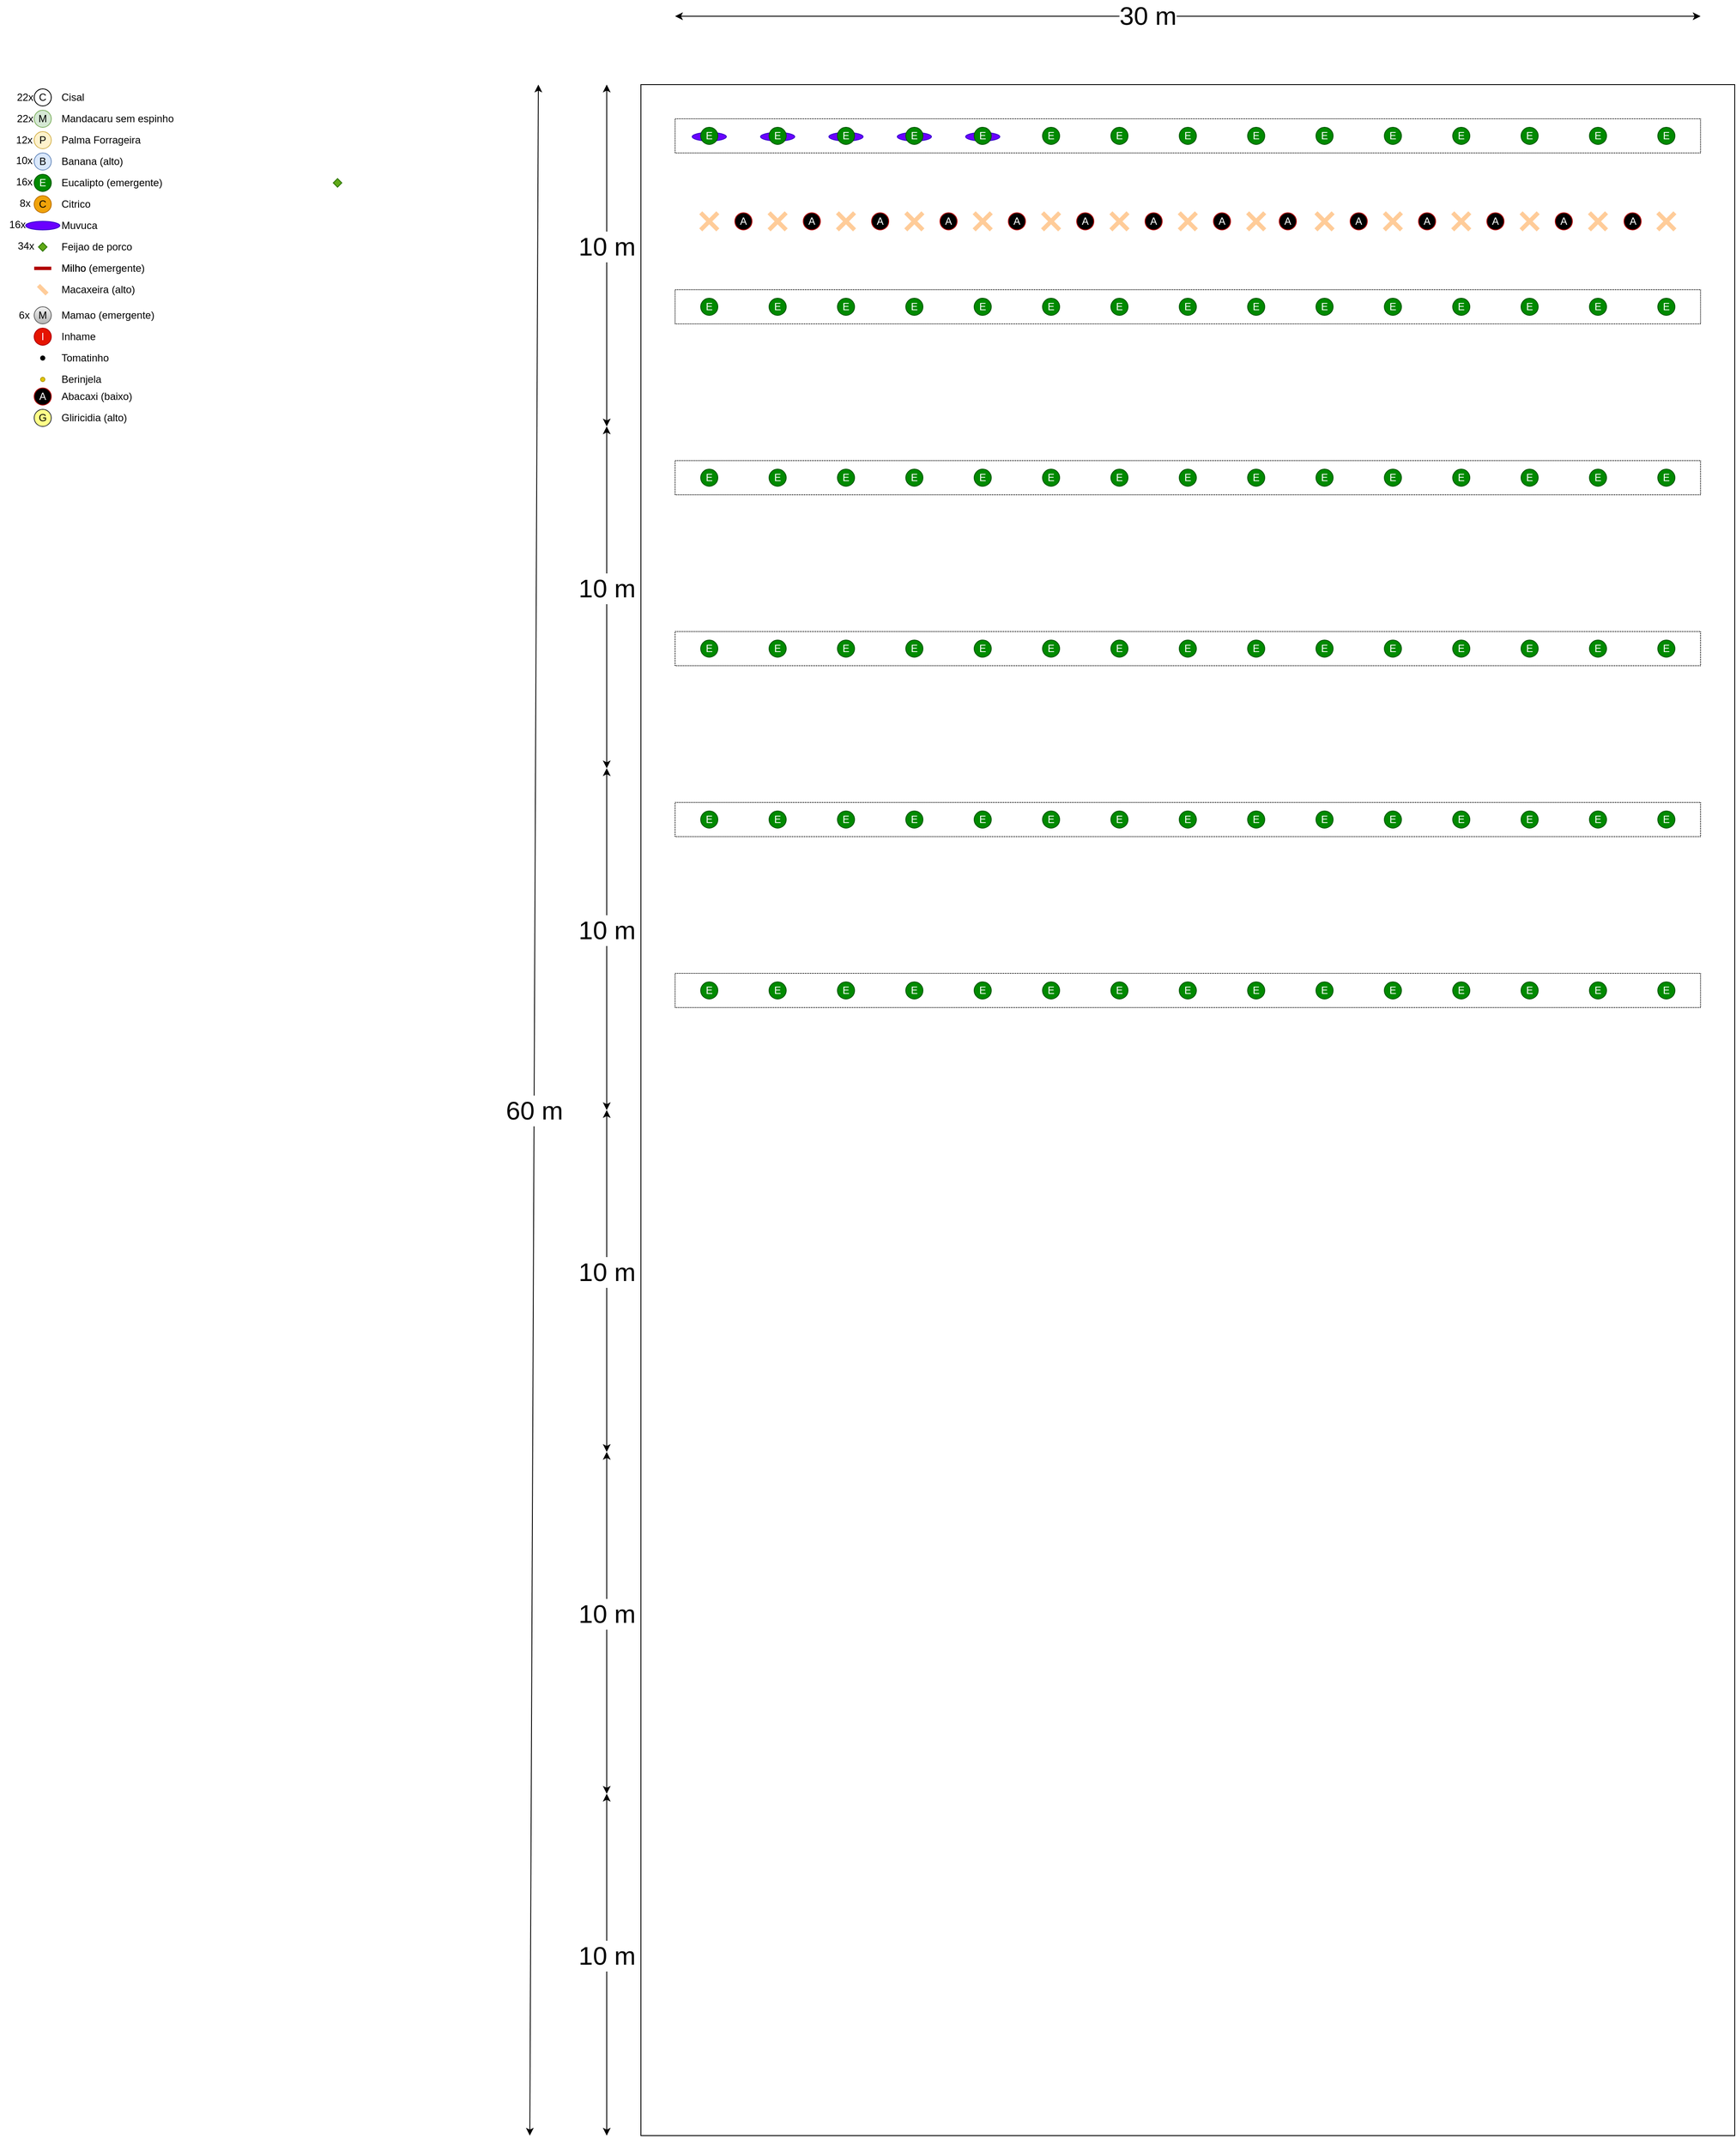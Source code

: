 <mxfile version="22.0.2" type="device" pages="2">
  <diagram name="Page-1" id="8lsqXc_1rktnv3mVv7sb">
    <mxGraphModel dx="3267" dy="1858" grid="1" gridSize="10" guides="1" tooltips="1" connect="1" arrows="1" fold="1" page="1" pageScale="1" pageWidth="827" pageHeight="1169" math="0" shadow="0">
      <root>
        <mxCell id="0" />
        <mxCell id="1" parent="0" />
        <mxCell id="QhFBb8hKMK6KciHC4_12-1" value="" style="rounded=0;whiteSpace=wrap;html=1;" parent="1" vertex="1">
          <mxGeometry x="80" y="160" width="1280" height="2400" as="geometry" />
        </mxCell>
        <mxCell id="QhFBb8hKMK6KciHC4_12-4" value="" style="endArrow=classic;startArrow=classic;html=1;rounded=0;" parent="1" edge="1">
          <mxGeometry width="50" height="50" relative="1" as="geometry">
            <mxPoint x="120" y="80" as="sourcePoint" />
            <mxPoint x="1320" y="80" as="targetPoint" />
          </mxGeometry>
        </mxCell>
        <mxCell id="QhFBb8hKMK6KciHC4_12-5" value="&lt;font style=&quot;font-size: 30px;&quot;&gt;30 m&lt;/font&gt;" style="edgeLabel;html=1;align=center;verticalAlign=middle;resizable=0;points=[];" parent="QhFBb8hKMK6KciHC4_12-4" vertex="1" connectable="0">
          <mxGeometry x="-0.081" y="1" relative="1" as="geometry">
            <mxPoint x="1" as="offset" />
          </mxGeometry>
        </mxCell>
        <mxCell id="QhFBb8hKMK6KciHC4_12-13" value="" style="endArrow=classic;startArrow=classic;html=1;rounded=0;" parent="1" edge="1">
          <mxGeometry width="50" height="50" relative="1" as="geometry">
            <mxPoint x="40" y="560" as="sourcePoint" />
            <mxPoint x="40" y="160" as="targetPoint" />
          </mxGeometry>
        </mxCell>
        <mxCell id="QhFBb8hKMK6KciHC4_12-14" value="&lt;font style=&quot;font-size: 30px;&quot;&gt;10 m&lt;/font&gt;" style="edgeLabel;html=1;align=center;verticalAlign=middle;resizable=0;points=[];" parent="QhFBb8hKMK6KciHC4_12-13" vertex="1" connectable="0">
          <mxGeometry x="0.054" relative="1" as="geometry">
            <mxPoint as="offset" />
          </mxGeometry>
        </mxCell>
        <mxCell id="QhFBb8hKMK6KciHC4_12-15" value="" style="endArrow=classic;startArrow=classic;html=1;rounded=0;" parent="1" edge="1">
          <mxGeometry width="50" height="50" relative="1" as="geometry">
            <mxPoint x="40" y="960" as="sourcePoint" />
            <mxPoint x="40" y="560" as="targetPoint" />
          </mxGeometry>
        </mxCell>
        <mxCell id="QhFBb8hKMK6KciHC4_12-16" value="&lt;font style=&quot;font-size: 30px;&quot;&gt;10 m&lt;/font&gt;" style="edgeLabel;html=1;align=center;verticalAlign=middle;resizable=0;points=[];" parent="QhFBb8hKMK6KciHC4_12-15" vertex="1" connectable="0">
          <mxGeometry x="0.054" relative="1" as="geometry">
            <mxPoint as="offset" />
          </mxGeometry>
        </mxCell>
        <mxCell id="QhFBb8hKMK6KciHC4_12-17" value="" style="endArrow=classic;startArrow=classic;html=1;rounded=0;" parent="1" edge="1">
          <mxGeometry width="50" height="50" relative="1" as="geometry">
            <mxPoint x="40" y="1360" as="sourcePoint" />
            <mxPoint x="40" y="960" as="targetPoint" />
          </mxGeometry>
        </mxCell>
        <mxCell id="QhFBb8hKMK6KciHC4_12-18" value="&lt;font style=&quot;font-size: 30px;&quot;&gt;10 m&lt;/font&gt;" style="edgeLabel;html=1;align=center;verticalAlign=middle;resizable=0;points=[];" parent="QhFBb8hKMK6KciHC4_12-17" vertex="1" connectable="0">
          <mxGeometry x="0.054" relative="1" as="geometry">
            <mxPoint as="offset" />
          </mxGeometry>
        </mxCell>
        <mxCell id="QhFBb8hKMK6KciHC4_12-19" value="" style="endArrow=classic;startArrow=classic;html=1;rounded=0;" parent="1" edge="1">
          <mxGeometry width="50" height="50" relative="1" as="geometry">
            <mxPoint x="40" y="1760" as="sourcePoint" />
            <mxPoint x="40" y="1360" as="targetPoint" />
          </mxGeometry>
        </mxCell>
        <mxCell id="QhFBb8hKMK6KciHC4_12-20" value="&lt;font style=&quot;font-size: 30px;&quot;&gt;10 m&lt;/font&gt;" style="edgeLabel;html=1;align=center;verticalAlign=middle;resizable=0;points=[];" parent="QhFBb8hKMK6KciHC4_12-19" vertex="1" connectable="0">
          <mxGeometry x="0.054" relative="1" as="geometry">
            <mxPoint as="offset" />
          </mxGeometry>
        </mxCell>
        <mxCell id="QhFBb8hKMK6KciHC4_12-21" value="" style="endArrow=classic;startArrow=classic;html=1;rounded=0;" parent="1" edge="1">
          <mxGeometry width="50" height="50" relative="1" as="geometry">
            <mxPoint x="40" y="2160" as="sourcePoint" />
            <mxPoint x="40" y="1760" as="targetPoint" />
          </mxGeometry>
        </mxCell>
        <mxCell id="QhFBb8hKMK6KciHC4_12-22" value="&lt;font style=&quot;font-size: 30px;&quot;&gt;10 m&lt;/font&gt;" style="edgeLabel;html=1;align=center;verticalAlign=middle;resizable=0;points=[];" parent="QhFBb8hKMK6KciHC4_12-21" vertex="1" connectable="0">
          <mxGeometry x="0.054" relative="1" as="geometry">
            <mxPoint as="offset" />
          </mxGeometry>
        </mxCell>
        <mxCell id="QhFBb8hKMK6KciHC4_12-23" value="" style="endArrow=classic;startArrow=classic;html=1;rounded=0;" parent="1" edge="1">
          <mxGeometry width="50" height="50" relative="1" as="geometry">
            <mxPoint x="40" y="2560" as="sourcePoint" />
            <mxPoint x="40" y="2160" as="targetPoint" />
          </mxGeometry>
        </mxCell>
        <mxCell id="QhFBb8hKMK6KciHC4_12-24" value="&lt;font style=&quot;font-size: 30px;&quot;&gt;10 m&lt;/font&gt;" style="edgeLabel;html=1;align=center;verticalAlign=middle;resizable=0;points=[];" parent="QhFBb8hKMK6KciHC4_12-23" vertex="1" connectable="0">
          <mxGeometry x="0.054" relative="1" as="geometry">
            <mxPoint as="offset" />
          </mxGeometry>
        </mxCell>
        <mxCell id="QhFBb8hKMK6KciHC4_12-26" value="" style="endArrow=classic;startArrow=classic;html=1;rounded=0;" parent="1" edge="1">
          <mxGeometry width="50" height="50" relative="1" as="geometry">
            <mxPoint x="-50" y="2560" as="sourcePoint" />
            <mxPoint x="-40" y="160" as="targetPoint" />
          </mxGeometry>
        </mxCell>
        <mxCell id="QhFBb8hKMK6KciHC4_12-27" value="&lt;font style=&quot;font-size: 30px;&quot;&gt;60 m&lt;/font&gt;" style="edgeLabel;html=1;align=center;verticalAlign=middle;resizable=0;points=[];" parent="QhFBb8hKMK6KciHC4_12-26" vertex="1" connectable="0">
          <mxGeometry x="0.0" relative="1" as="geometry">
            <mxPoint as="offset" />
          </mxGeometry>
        </mxCell>
        <mxCell id="QhFBb8hKMK6KciHC4_12-30" value="" style="rounded=0;whiteSpace=wrap;html=1;dashed=1;dashPattern=1 1;" parent="1" vertex="1">
          <mxGeometry x="120" y="200" width="1200" height="40" as="geometry" />
        </mxCell>
        <mxCell id="QhFBb8hKMK6KciHC4_12-31" value="C" style="ellipse;whiteSpace=wrap;html=1;aspect=fixed;strokeColor=#000000;" parent="1" vertex="1">
          <mxGeometry x="-630" y="165" width="20" height="20" as="geometry" />
        </mxCell>
        <mxCell id="QhFBb8hKMK6KciHC4_12-32" value="Cisal" style="text;html=1;align=left;verticalAlign=middle;resizable=0;points=[];autosize=1;strokeColor=none;fillColor=none;" parent="1" vertex="1">
          <mxGeometry x="-600" y="160" width="50" height="30" as="geometry" />
        </mxCell>
        <mxCell id="QhFBb8hKMK6KciHC4_12-33" value="M" style="ellipse;whiteSpace=wrap;html=1;aspect=fixed;strokeColor=#82b366;fillColor=#d5e8d4;" parent="1" vertex="1">
          <mxGeometry x="-630" y="190" width="20" height="20" as="geometry" />
        </mxCell>
        <mxCell id="QhFBb8hKMK6KciHC4_12-34" value="Mandacaru sem espinho" style="text;html=1;align=left;verticalAlign=middle;resizable=0;points=[];autosize=1;strokeColor=none;fillColor=none;" parent="1" vertex="1">
          <mxGeometry x="-600" y="185" width="150" height="30" as="geometry" />
        </mxCell>
        <mxCell id="QhFBb8hKMK6KciHC4_12-35" value="P" style="ellipse;whiteSpace=wrap;html=1;aspect=fixed;strokeColor=#d6b656;fillColor=#fff2cc;" parent="1" vertex="1">
          <mxGeometry x="-630" y="215" width="20" height="20" as="geometry" />
        </mxCell>
        <mxCell id="QhFBb8hKMK6KciHC4_12-36" value="Palma Forrageira" style="text;html=1;align=left;verticalAlign=middle;resizable=0;points=[];autosize=1;strokeColor=none;fillColor=none;" parent="1" vertex="1">
          <mxGeometry x="-600" y="210" width="120" height="30" as="geometry" />
        </mxCell>
        <mxCell id="QhFBb8hKMK6KciHC4_12-37" value="12x" style="text;html=1;align=center;verticalAlign=middle;resizable=0;points=[];autosize=1;strokeColor=none;fillColor=none;" parent="1" vertex="1">
          <mxGeometry x="-662" y="210" width="40" height="30" as="geometry" />
        </mxCell>
        <mxCell id="QhFBb8hKMK6KciHC4_12-38" value="22x" style="text;html=1;align=center;verticalAlign=middle;resizable=0;points=[];autosize=1;strokeColor=none;fillColor=none;" parent="1" vertex="1">
          <mxGeometry x="-661" y="185" width="40" height="30" as="geometry" />
        </mxCell>
        <mxCell id="QhFBb8hKMK6KciHC4_12-39" value="22x" style="text;html=1;align=center;verticalAlign=middle;resizable=0;points=[];autosize=1;strokeColor=none;fillColor=none;" parent="1" vertex="1">
          <mxGeometry x="-661" y="160" width="40" height="30" as="geometry" />
        </mxCell>
        <mxCell id="QhFBb8hKMK6KciHC4_12-40" value="B" style="ellipse;whiteSpace=wrap;html=1;aspect=fixed;strokeColor=#6c8ebf;fillColor=#dae8fc;" parent="1" vertex="1">
          <mxGeometry x="-630" y="240" width="20" height="20" as="geometry" />
        </mxCell>
        <mxCell id="QhFBb8hKMK6KciHC4_12-41" value="Banana (alto)" style="text;html=1;align=left;verticalAlign=middle;resizable=0;points=[];autosize=1;strokeColor=none;fillColor=none;" parent="1" vertex="1">
          <mxGeometry x="-600" y="235" width="100" height="30" as="geometry" />
        </mxCell>
        <mxCell id="QhFBb8hKMK6KciHC4_12-42" value="E" style="ellipse;whiteSpace=wrap;html=1;aspect=fixed;strokeColor=#005700;fillColor=#008a00;fontColor=#ffffff;" parent="1" vertex="1">
          <mxGeometry x="-630" y="265" width="20" height="20" as="geometry" />
        </mxCell>
        <mxCell id="QhFBb8hKMK6KciHC4_12-43" value="Eucalipto (emergente)" style="text;html=1;align=left;verticalAlign=middle;resizable=0;points=[];autosize=1;strokeColor=none;fillColor=none;" parent="1" vertex="1">
          <mxGeometry x="-600" y="260" width="140" height="30" as="geometry" />
        </mxCell>
        <mxCell id="QhFBb8hKMK6KciHC4_12-44" value="C" style="ellipse;whiteSpace=wrap;html=1;aspect=fixed;strokeColor=#BD7000;fillColor=#f0a30a;fontColor=#000000;" parent="1" vertex="1">
          <mxGeometry x="-630" y="290" width="20" height="20" as="geometry" />
        </mxCell>
        <mxCell id="QhFBb8hKMK6KciHC4_12-45" value="Citrico" style="text;html=1;align=left;verticalAlign=middle;resizable=0;points=[];autosize=1;strokeColor=none;fillColor=none;" parent="1" vertex="1">
          <mxGeometry x="-600" y="285" width="60" height="30" as="geometry" />
        </mxCell>
        <mxCell id="QhFBb8hKMK6KciHC4_12-46" value="Muvuca" style="text;html=1;align=left;verticalAlign=middle;resizable=0;points=[];autosize=1;strokeColor=none;fillColor=none;" parent="1" vertex="1">
          <mxGeometry x="-600" y="310" width="70" height="30" as="geometry" />
        </mxCell>
        <mxCell id="QhFBb8hKMK6KciHC4_12-47" value="Feijao de porco" style="text;html=1;align=left;verticalAlign=middle;resizable=0;points=[];autosize=1;strokeColor=none;fillColor=none;" parent="1" vertex="1">
          <mxGeometry x="-600" y="335" width="110" height="30" as="geometry" />
        </mxCell>
        <mxCell id="QhFBb8hKMK6KciHC4_12-48" value="Milho" style="text;html=1;align=left;verticalAlign=middle;resizable=0;points=[];autosize=1;strokeColor=none;fillColor=none;" parent="1" vertex="1">
          <mxGeometry x="-600" y="360" width="50" height="30" as="geometry" />
        </mxCell>
        <mxCell id="QhFBb8hKMK6KciHC4_12-49" value="Macaxeira (alto)" style="text;html=1;align=left;verticalAlign=middle;resizable=0;points=[];autosize=1;strokeColor=none;fillColor=none;" parent="1" vertex="1">
          <mxGeometry x="-600" y="385" width="110" height="30" as="geometry" />
        </mxCell>
        <mxCell id="QhFBb8hKMK6KciHC4_12-50" value="" style="ellipse;whiteSpace=wrap;html=1;strokeColor=#3700CC;fillColor=#6a00ff;fontColor=#ffffff;" parent="1" vertex="1">
          <mxGeometry x="-640" y="320" width="40" height="10" as="geometry" />
        </mxCell>
        <mxCell id="QhFBb8hKMK6KciHC4_12-51" value="" style="rhombus;whiteSpace=wrap;html=1;strokeColor=#2D7600;fillColor=#60a917;fontColor=#ffffff;" parent="1" vertex="1">
          <mxGeometry x="-625" y="345" width="10" height="10" as="geometry" />
        </mxCell>
        <mxCell id="QhFBb8hKMK6KciHC4_12-52" value="" style="endArrow=none;html=1;rounded=0;strokeWidth=4;fillColor=#e51400;strokeColor=#B20000;" parent="1" edge="1">
          <mxGeometry width="50" height="50" relative="1" as="geometry">
            <mxPoint x="-630" y="375" as="sourcePoint" />
            <mxPoint x="-610" y="375" as="targetPoint" />
          </mxGeometry>
        </mxCell>
        <mxCell id="QhFBb8hKMK6KciHC4_12-53" value="" style="endArrow=none;html=1;rounded=0;strokeWidth=5;fillColor=#ffcc99;strokeColor=#FFCC99;" parent="1" edge="1">
          <mxGeometry width="50" height="50" relative="1" as="geometry">
            <mxPoint x="-625" y="395" as="sourcePoint" />
            <mxPoint x="-615" y="405" as="targetPoint" />
          </mxGeometry>
        </mxCell>
        <mxCell id="QhFBb8hKMK6KciHC4_12-54" value="10x" style="text;html=1;align=center;verticalAlign=middle;resizable=0;points=[];autosize=1;strokeColor=none;fillColor=none;" parent="1" vertex="1">
          <mxGeometry x="-662" y="234" width="40" height="30" as="geometry" />
        </mxCell>
        <mxCell id="QhFBb8hKMK6KciHC4_12-55" value="16x" style="text;html=1;align=center;verticalAlign=middle;resizable=0;points=[];autosize=1;strokeColor=none;fillColor=none;" parent="1" vertex="1">
          <mxGeometry x="-662" y="259" width="40" height="30" as="geometry" />
        </mxCell>
        <mxCell id="QhFBb8hKMK6KciHC4_12-56" value="8x" style="text;html=1;align=center;verticalAlign=middle;resizable=0;points=[];autosize=1;strokeColor=none;fillColor=none;" parent="1" vertex="1">
          <mxGeometry x="-661" y="284" width="40" height="30" as="geometry" />
        </mxCell>
        <mxCell id="QhFBb8hKMK6KciHC4_12-57" value="34x" style="text;html=1;align=center;verticalAlign=middle;resizable=0;points=[];autosize=1;strokeColor=none;fillColor=none;" parent="1" vertex="1">
          <mxGeometry x="-660" y="334" width="40" height="30" as="geometry" />
        </mxCell>
        <mxCell id="QhFBb8hKMK6KciHC4_12-58" value="M" style="ellipse;whiteSpace=wrap;html=1;aspect=fixed;strokeColor=#666666;fillColor=#f5f5f5;gradientColor=#b3b3b3;" parent="1" vertex="1">
          <mxGeometry x="-630" y="420" width="20" height="20" as="geometry" />
        </mxCell>
        <mxCell id="QhFBb8hKMK6KciHC4_12-59" value="Mamao (emergente)" style="text;html=1;align=left;verticalAlign=middle;resizable=0;points=[];autosize=1;strokeColor=none;fillColor=none;" parent="1" vertex="1">
          <mxGeometry x="-600" y="415" width="130" height="30" as="geometry" />
        </mxCell>
        <mxCell id="QhFBb8hKMK6KciHC4_12-60" value="I" style="ellipse;whiteSpace=wrap;html=1;aspect=fixed;strokeColor=#B20000;fillColor=#e51400;fontColor=#ffffff;" parent="1" vertex="1">
          <mxGeometry x="-630" y="445" width="20" height="20" as="geometry" />
        </mxCell>
        <mxCell id="QhFBb8hKMK6KciHC4_12-61" value="Inhame" style="text;html=1;align=left;verticalAlign=middle;resizable=0;points=[];autosize=1;strokeColor=none;fillColor=none;" parent="1" vertex="1">
          <mxGeometry x="-600" y="440" width="60" height="30" as="geometry" />
        </mxCell>
        <mxCell id="QhFBb8hKMK6KciHC4_12-62" value="" style="ellipse;whiteSpace=wrap;html=1;aspect=fixed;fillColor=#000000;" parent="1" vertex="1">
          <mxGeometry x="-622.5" y="477.5" width="5" height="5" as="geometry" />
        </mxCell>
        <mxCell id="QhFBb8hKMK6KciHC4_12-63" value="Tomatinho" style="text;html=1;align=left;verticalAlign=middle;resizable=0;points=[];autosize=1;strokeColor=none;fillColor=none;" parent="1" vertex="1">
          <mxGeometry x="-600" y="465" width="80" height="30" as="geometry" />
        </mxCell>
        <mxCell id="QhFBb8hKMK6KciHC4_12-64" value="Milho (emergente)" style="text;html=1;align=left;verticalAlign=middle;resizable=0;points=[];autosize=1;strokeColor=none;fillColor=none;" parent="1" vertex="1">
          <mxGeometry x="-600" y="360" width="120" height="30" as="geometry" />
        </mxCell>
        <mxCell id="QhFBb8hKMK6KciHC4_12-65" value="" style="endArrow=none;html=1;rounded=0;strokeWidth=4;fillColor=#e51400;strokeColor=#B20000;" parent="1" edge="1">
          <mxGeometry width="50" height="50" relative="1" as="geometry">
            <mxPoint x="-630" y="375" as="sourcePoint" />
            <mxPoint x="-610" y="375" as="targetPoint" />
          </mxGeometry>
        </mxCell>
        <mxCell id="QhFBb8hKMK6KciHC4_12-66" value="" style="ellipse;whiteSpace=wrap;html=1;aspect=fixed;fillColor=#e3c800;fontColor=#000000;strokeColor=#B09500;" parent="1" vertex="1">
          <mxGeometry x="-622.5" y="502.5" width="5" height="5" as="geometry" />
        </mxCell>
        <mxCell id="QhFBb8hKMK6KciHC4_12-67" value="Berinjela" style="text;html=1;align=left;verticalAlign=middle;resizable=0;points=[];autosize=1;strokeColor=none;fillColor=none;" parent="1" vertex="1">
          <mxGeometry x="-600" y="490" width="70" height="30" as="geometry" />
        </mxCell>
        <mxCell id="QhFBb8hKMK6KciHC4_12-68" value="6x" style="text;html=1;align=center;verticalAlign=middle;resizable=0;points=[];autosize=1;strokeColor=none;fillColor=none;" parent="1" vertex="1">
          <mxGeometry x="-662" y="415" width="40" height="30" as="geometry" />
        </mxCell>
        <mxCell id="QhFBb8hKMK6KciHC4_12-69" value="16x" style="text;html=1;align=center;verticalAlign=middle;resizable=0;points=[];autosize=1;strokeColor=none;fillColor=none;" parent="1" vertex="1">
          <mxGeometry x="-670" y="308.93" width="40" height="30" as="geometry" />
        </mxCell>
        <mxCell id="QhFBb8hKMK6KciHC4_12-70" value="A" style="ellipse;whiteSpace=wrap;html=1;aspect=fixed;strokeColor=#B20000;fillColor=#000000;fontColor=#ffffff;" parent="1" vertex="1">
          <mxGeometry x="-630" y="515" width="20" height="20" as="geometry" />
        </mxCell>
        <mxCell id="QhFBb8hKMK6KciHC4_12-71" value="Abacaxi (baixo)" style="text;html=1;align=left;verticalAlign=middle;resizable=0;points=[];autosize=1;strokeColor=none;fillColor=none;" parent="1" vertex="1">
          <mxGeometry x="-600" y="510" width="110" height="30" as="geometry" />
        </mxCell>
        <mxCell id="QhFBb8hKMK6KciHC4_12-72" value="G" style="ellipse;whiteSpace=wrap;html=1;aspect=fixed;strokeColor=#36393d;fillColor=#ffff88;" parent="1" vertex="1">
          <mxGeometry x="-630" y="540" width="20" height="20" as="geometry" />
        </mxCell>
        <mxCell id="QhFBb8hKMK6KciHC4_12-73" value="Gliricidia (alto)" style="text;html=1;align=left;verticalAlign=middle;resizable=0;points=[];autosize=1;strokeColor=none;fillColor=none;" parent="1" vertex="1">
          <mxGeometry x="-600" y="535" width="100" height="30" as="geometry" />
        </mxCell>
        <mxCell id="QhFBb8hKMK6KciHC4_12-137" value="" style="rounded=0;whiteSpace=wrap;html=1;dashed=1;dashPattern=1 1;" parent="1" vertex="1">
          <mxGeometry x="120" y="400" width="1200" height="40" as="geometry" />
        </mxCell>
        <mxCell id="QhFBb8hKMK6KciHC4_12-185" value="" style="rounded=0;whiteSpace=wrap;html=1;dashed=1;dashPattern=1 1;" parent="1" vertex="1">
          <mxGeometry x="120" y="600" width="1200" height="40" as="geometry" />
        </mxCell>
        <mxCell id="QhFBb8hKMK6KciHC4_12-201" value="" style="rounded=0;whiteSpace=wrap;html=1;dashed=1;dashPattern=1 1;" parent="1" vertex="1">
          <mxGeometry x="120" y="800" width="1200" height="40" as="geometry" />
        </mxCell>
        <mxCell id="QhFBb8hKMK6KciHC4_12-217" value="" style="rounded=0;whiteSpace=wrap;html=1;dashed=1;dashPattern=1 1;" parent="1" vertex="1">
          <mxGeometry x="120" y="1000" width="1200" height="40" as="geometry" />
        </mxCell>
        <mxCell id="QhFBb8hKMK6KciHC4_12-233" value="" style="rounded=0;whiteSpace=wrap;html=1;dashed=1;dashPattern=1 1;" parent="1" vertex="1">
          <mxGeometry x="120" y="1200" width="1200" height="40" as="geometry" />
        </mxCell>
        <mxCell id="Pxgu1QlIMK_49DVXGXGE-8" value="Muvucas" parent="0" />
        <mxCell id="Pxgu1QlIMK_49DVXGXGE-9" value="" style="ellipse;whiteSpace=wrap;html=1;strokeColor=#3700CC;fillColor=#6a00ff;fontColor=#ffffff;" vertex="1" parent="Pxgu1QlIMK_49DVXGXGE-8">
          <mxGeometry x="140" y="216" width="40" height="10" as="geometry" />
        </mxCell>
        <mxCell id="Pxgu1QlIMK_49DVXGXGE-10" value="" style="ellipse;whiteSpace=wrap;html=1;strokeColor=#3700CC;fillColor=#6a00ff;fontColor=#ffffff;" vertex="1" parent="Pxgu1QlIMK_49DVXGXGE-8">
          <mxGeometry x="220" y="216" width="40" height="10" as="geometry" />
        </mxCell>
        <mxCell id="Pxgu1QlIMK_49DVXGXGE-11" value="" style="ellipse;whiteSpace=wrap;html=1;strokeColor=#3700CC;fillColor=#6a00ff;fontColor=#ffffff;" vertex="1" parent="Pxgu1QlIMK_49DVXGXGE-8">
          <mxGeometry x="300" y="216" width="40" height="10" as="geometry" />
        </mxCell>
        <mxCell id="Pxgu1QlIMK_49DVXGXGE-12" value="" style="ellipse;whiteSpace=wrap;html=1;strokeColor=#3700CC;fillColor=#6a00ff;fontColor=#ffffff;" vertex="1" parent="Pxgu1QlIMK_49DVXGXGE-8">
          <mxGeometry x="380" y="216" width="40" height="10" as="geometry" />
        </mxCell>
        <mxCell id="Pxgu1QlIMK_49DVXGXGE-13" value="" style="ellipse;whiteSpace=wrap;html=1;strokeColor=#3700CC;fillColor=#6a00ff;fontColor=#ffffff;" vertex="1" parent="Pxgu1QlIMK_49DVXGXGE-8">
          <mxGeometry x="460" y="216" width="40" height="10" as="geometry" />
        </mxCell>
        <mxCell id="QhFBb8hKMK6KciHC4_12-250" value="Eucaliptos" parent="0" />
        <mxCell id="QhFBb8hKMK6KciHC4_12-251" value="E" style="ellipse;whiteSpace=wrap;html=1;aspect=fixed;strokeColor=#005700;fillColor=#008a00;fontColor=#ffffff;" parent="QhFBb8hKMK6KciHC4_12-250" vertex="1">
          <mxGeometry x="150" y="210" width="20" height="20" as="geometry" />
        </mxCell>
        <mxCell id="QhFBb8hKMK6KciHC4_12-252" value="E" style="ellipse;whiteSpace=wrap;html=1;aspect=fixed;strokeColor=#005700;fillColor=#008a00;fontColor=#ffffff;" parent="QhFBb8hKMK6KciHC4_12-250" vertex="1">
          <mxGeometry x="230" y="210" width="20" height="20" as="geometry" />
        </mxCell>
        <mxCell id="QhFBb8hKMK6KciHC4_12-253" value="E" style="ellipse;whiteSpace=wrap;html=1;aspect=fixed;strokeColor=#005700;fillColor=#008a00;fontColor=#ffffff;" parent="QhFBb8hKMK6KciHC4_12-250" vertex="1">
          <mxGeometry x="310" y="210" width="20" height="20" as="geometry" />
        </mxCell>
        <mxCell id="QhFBb8hKMK6KciHC4_12-254" value="E" style="ellipse;whiteSpace=wrap;html=1;aspect=fixed;strokeColor=#005700;fillColor=#008a00;fontColor=#ffffff;" parent="QhFBb8hKMK6KciHC4_12-250" vertex="1">
          <mxGeometry x="390" y="210" width="20" height="20" as="geometry" />
        </mxCell>
        <mxCell id="QhFBb8hKMK6KciHC4_12-255" value="E" style="ellipse;whiteSpace=wrap;html=1;aspect=fixed;strokeColor=#005700;fillColor=#008a00;fontColor=#ffffff;" parent="QhFBb8hKMK6KciHC4_12-250" vertex="1">
          <mxGeometry x="470" y="210" width="20" height="20" as="geometry" />
        </mxCell>
        <mxCell id="QhFBb8hKMK6KciHC4_12-256" value="E" style="ellipse;whiteSpace=wrap;html=1;aspect=fixed;strokeColor=#005700;fillColor=#008a00;fontColor=#ffffff;" parent="QhFBb8hKMK6KciHC4_12-250" vertex="1">
          <mxGeometry x="550" y="210" width="20" height="20" as="geometry" />
        </mxCell>
        <mxCell id="QhFBb8hKMK6KciHC4_12-257" value="E" style="ellipse;whiteSpace=wrap;html=1;aspect=fixed;strokeColor=#005700;fillColor=#008a00;fontColor=#ffffff;" parent="QhFBb8hKMK6KciHC4_12-250" vertex="1">
          <mxGeometry x="630" y="210" width="20" height="20" as="geometry" />
        </mxCell>
        <mxCell id="QhFBb8hKMK6KciHC4_12-258" value="E" style="ellipse;whiteSpace=wrap;html=1;aspect=fixed;strokeColor=#005700;fillColor=#008a00;fontColor=#ffffff;" parent="QhFBb8hKMK6KciHC4_12-250" vertex="1">
          <mxGeometry x="710" y="210" width="20" height="20" as="geometry" />
        </mxCell>
        <mxCell id="QhFBb8hKMK6KciHC4_12-259" value="E" style="ellipse;whiteSpace=wrap;html=1;aspect=fixed;strokeColor=#005700;fillColor=#008a00;fontColor=#ffffff;" parent="QhFBb8hKMK6KciHC4_12-250" vertex="1">
          <mxGeometry x="790" y="210" width="20" height="20" as="geometry" />
        </mxCell>
        <mxCell id="QhFBb8hKMK6KciHC4_12-260" value="E" style="ellipse;whiteSpace=wrap;html=1;aspect=fixed;strokeColor=#005700;fillColor=#008a00;fontColor=#ffffff;" parent="QhFBb8hKMK6KciHC4_12-250" vertex="1">
          <mxGeometry x="870" y="210" width="20" height="20" as="geometry" />
        </mxCell>
        <mxCell id="QhFBb8hKMK6KciHC4_12-261" value="E" style="ellipse;whiteSpace=wrap;html=1;aspect=fixed;strokeColor=#005700;fillColor=#008a00;fontColor=#ffffff;" parent="QhFBb8hKMK6KciHC4_12-250" vertex="1">
          <mxGeometry x="950" y="210" width="20" height="20" as="geometry" />
        </mxCell>
        <mxCell id="QhFBb8hKMK6KciHC4_12-262" value="E" style="ellipse;whiteSpace=wrap;html=1;aspect=fixed;strokeColor=#005700;fillColor=#008a00;fontColor=#ffffff;" parent="QhFBb8hKMK6KciHC4_12-250" vertex="1">
          <mxGeometry x="1030" y="210" width="20" height="20" as="geometry" />
        </mxCell>
        <mxCell id="QhFBb8hKMK6KciHC4_12-263" value="E" style="ellipse;whiteSpace=wrap;html=1;aspect=fixed;strokeColor=#005700;fillColor=#008a00;fontColor=#ffffff;" parent="QhFBb8hKMK6KciHC4_12-250" vertex="1">
          <mxGeometry x="1110" y="210" width="20" height="20" as="geometry" />
        </mxCell>
        <mxCell id="QhFBb8hKMK6KciHC4_12-264" value="E" style="ellipse;whiteSpace=wrap;html=1;aspect=fixed;strokeColor=#005700;fillColor=#008a00;fontColor=#ffffff;" parent="QhFBb8hKMK6KciHC4_12-250" vertex="1">
          <mxGeometry x="1190" y="210" width="20" height="20" as="geometry" />
        </mxCell>
        <mxCell id="QhFBb8hKMK6KciHC4_12-265" value="E" style="ellipse;whiteSpace=wrap;html=1;aspect=fixed;strokeColor=#005700;fillColor=#008a00;fontColor=#ffffff;" parent="QhFBb8hKMK6KciHC4_12-250" vertex="1">
          <mxGeometry x="1270" y="210" width="20" height="20" as="geometry" />
        </mxCell>
        <mxCell id="QhFBb8hKMK6KciHC4_12-266" value="E" style="ellipse;whiteSpace=wrap;html=1;aspect=fixed;strokeColor=#005700;fillColor=#008a00;fontColor=#ffffff;" parent="QhFBb8hKMK6KciHC4_12-250" vertex="1">
          <mxGeometry x="150" y="410" width="20" height="20" as="geometry" />
        </mxCell>
        <mxCell id="QhFBb8hKMK6KciHC4_12-267" value="E" style="ellipse;whiteSpace=wrap;html=1;aspect=fixed;strokeColor=#005700;fillColor=#008a00;fontColor=#ffffff;" parent="QhFBb8hKMK6KciHC4_12-250" vertex="1">
          <mxGeometry x="230" y="410" width="20" height="20" as="geometry" />
        </mxCell>
        <mxCell id="QhFBb8hKMK6KciHC4_12-268" value="E" style="ellipse;whiteSpace=wrap;html=1;aspect=fixed;strokeColor=#005700;fillColor=#008a00;fontColor=#ffffff;" parent="QhFBb8hKMK6KciHC4_12-250" vertex="1">
          <mxGeometry x="310" y="410" width="20" height="20" as="geometry" />
        </mxCell>
        <mxCell id="QhFBb8hKMK6KciHC4_12-269" value="E" style="ellipse;whiteSpace=wrap;html=1;aspect=fixed;strokeColor=#005700;fillColor=#008a00;fontColor=#ffffff;" parent="QhFBb8hKMK6KciHC4_12-250" vertex="1">
          <mxGeometry x="390" y="410" width="20" height="20" as="geometry" />
        </mxCell>
        <mxCell id="QhFBb8hKMK6KciHC4_12-270" value="E" style="ellipse;whiteSpace=wrap;html=1;aspect=fixed;strokeColor=#005700;fillColor=#008a00;fontColor=#ffffff;" parent="QhFBb8hKMK6KciHC4_12-250" vertex="1">
          <mxGeometry x="470" y="410" width="20" height="20" as="geometry" />
        </mxCell>
        <mxCell id="QhFBb8hKMK6KciHC4_12-271" value="E" style="ellipse;whiteSpace=wrap;html=1;aspect=fixed;strokeColor=#005700;fillColor=#008a00;fontColor=#ffffff;" parent="QhFBb8hKMK6KciHC4_12-250" vertex="1">
          <mxGeometry x="550" y="410" width="20" height="20" as="geometry" />
        </mxCell>
        <mxCell id="QhFBb8hKMK6KciHC4_12-272" value="E" style="ellipse;whiteSpace=wrap;html=1;aspect=fixed;strokeColor=#005700;fillColor=#008a00;fontColor=#ffffff;" parent="QhFBb8hKMK6KciHC4_12-250" vertex="1">
          <mxGeometry x="630" y="410" width="20" height="20" as="geometry" />
        </mxCell>
        <mxCell id="QhFBb8hKMK6KciHC4_12-273" value="E" style="ellipse;whiteSpace=wrap;html=1;aspect=fixed;strokeColor=#005700;fillColor=#008a00;fontColor=#ffffff;" parent="QhFBb8hKMK6KciHC4_12-250" vertex="1">
          <mxGeometry x="710" y="410" width="20" height="20" as="geometry" />
        </mxCell>
        <mxCell id="QhFBb8hKMK6KciHC4_12-274" value="E" style="ellipse;whiteSpace=wrap;html=1;aspect=fixed;strokeColor=#005700;fillColor=#008a00;fontColor=#ffffff;" parent="QhFBb8hKMK6KciHC4_12-250" vertex="1">
          <mxGeometry x="790" y="410" width="20" height="20" as="geometry" />
        </mxCell>
        <mxCell id="QhFBb8hKMK6KciHC4_12-275" value="E" style="ellipse;whiteSpace=wrap;html=1;aspect=fixed;strokeColor=#005700;fillColor=#008a00;fontColor=#ffffff;" parent="QhFBb8hKMK6KciHC4_12-250" vertex="1">
          <mxGeometry x="870" y="410" width="20" height="20" as="geometry" />
        </mxCell>
        <mxCell id="QhFBb8hKMK6KciHC4_12-276" value="E" style="ellipse;whiteSpace=wrap;html=1;aspect=fixed;strokeColor=#005700;fillColor=#008a00;fontColor=#ffffff;" parent="QhFBb8hKMK6KciHC4_12-250" vertex="1">
          <mxGeometry x="950" y="410" width="20" height="20" as="geometry" />
        </mxCell>
        <mxCell id="QhFBb8hKMK6KciHC4_12-277" value="E" style="ellipse;whiteSpace=wrap;html=1;aspect=fixed;strokeColor=#005700;fillColor=#008a00;fontColor=#ffffff;" parent="QhFBb8hKMK6KciHC4_12-250" vertex="1">
          <mxGeometry x="1030" y="410" width="20" height="20" as="geometry" />
        </mxCell>
        <mxCell id="QhFBb8hKMK6KciHC4_12-278" value="E" style="ellipse;whiteSpace=wrap;html=1;aspect=fixed;strokeColor=#005700;fillColor=#008a00;fontColor=#ffffff;" parent="QhFBb8hKMK6KciHC4_12-250" vertex="1">
          <mxGeometry x="1110" y="410" width="20" height="20" as="geometry" />
        </mxCell>
        <mxCell id="QhFBb8hKMK6KciHC4_12-279" value="E" style="ellipse;whiteSpace=wrap;html=1;aspect=fixed;strokeColor=#005700;fillColor=#008a00;fontColor=#ffffff;" parent="QhFBb8hKMK6KciHC4_12-250" vertex="1">
          <mxGeometry x="1190" y="410" width="20" height="20" as="geometry" />
        </mxCell>
        <mxCell id="QhFBb8hKMK6KciHC4_12-280" value="E" style="ellipse;whiteSpace=wrap;html=1;aspect=fixed;strokeColor=#005700;fillColor=#008a00;fontColor=#ffffff;" parent="QhFBb8hKMK6KciHC4_12-250" vertex="1">
          <mxGeometry x="1270" y="410" width="20" height="20" as="geometry" />
        </mxCell>
        <mxCell id="QhFBb8hKMK6KciHC4_12-281" value="E" style="ellipse;whiteSpace=wrap;html=1;aspect=fixed;strokeColor=#005700;fillColor=#008a00;fontColor=#ffffff;" parent="QhFBb8hKMK6KciHC4_12-250" vertex="1">
          <mxGeometry x="150" y="610" width="20" height="20" as="geometry" />
        </mxCell>
        <mxCell id="QhFBb8hKMK6KciHC4_12-282" value="E" style="ellipse;whiteSpace=wrap;html=1;aspect=fixed;strokeColor=#005700;fillColor=#008a00;fontColor=#ffffff;" parent="QhFBb8hKMK6KciHC4_12-250" vertex="1">
          <mxGeometry x="230" y="610" width="20" height="20" as="geometry" />
        </mxCell>
        <mxCell id="QhFBb8hKMK6KciHC4_12-283" value="E" style="ellipse;whiteSpace=wrap;html=1;aspect=fixed;strokeColor=#005700;fillColor=#008a00;fontColor=#ffffff;" parent="QhFBb8hKMK6KciHC4_12-250" vertex="1">
          <mxGeometry x="310" y="610" width="20" height="20" as="geometry" />
        </mxCell>
        <mxCell id="QhFBb8hKMK6KciHC4_12-284" value="E" style="ellipse;whiteSpace=wrap;html=1;aspect=fixed;strokeColor=#005700;fillColor=#008a00;fontColor=#ffffff;" parent="QhFBb8hKMK6KciHC4_12-250" vertex="1">
          <mxGeometry x="390" y="610" width="20" height="20" as="geometry" />
        </mxCell>
        <mxCell id="QhFBb8hKMK6KciHC4_12-285" value="E" style="ellipse;whiteSpace=wrap;html=1;aspect=fixed;strokeColor=#005700;fillColor=#008a00;fontColor=#ffffff;" parent="QhFBb8hKMK6KciHC4_12-250" vertex="1">
          <mxGeometry x="470" y="610" width="20" height="20" as="geometry" />
        </mxCell>
        <mxCell id="QhFBb8hKMK6KciHC4_12-286" value="E" style="ellipse;whiteSpace=wrap;html=1;aspect=fixed;strokeColor=#005700;fillColor=#008a00;fontColor=#ffffff;" parent="QhFBb8hKMK6KciHC4_12-250" vertex="1">
          <mxGeometry x="550" y="610" width="20" height="20" as="geometry" />
        </mxCell>
        <mxCell id="QhFBb8hKMK6KciHC4_12-287" value="E" style="ellipse;whiteSpace=wrap;html=1;aspect=fixed;strokeColor=#005700;fillColor=#008a00;fontColor=#ffffff;" parent="QhFBb8hKMK6KciHC4_12-250" vertex="1">
          <mxGeometry x="630" y="610" width="20" height="20" as="geometry" />
        </mxCell>
        <mxCell id="QhFBb8hKMK6KciHC4_12-288" value="E" style="ellipse;whiteSpace=wrap;html=1;aspect=fixed;strokeColor=#005700;fillColor=#008a00;fontColor=#ffffff;" parent="QhFBb8hKMK6KciHC4_12-250" vertex="1">
          <mxGeometry x="710" y="610" width="20" height="20" as="geometry" />
        </mxCell>
        <mxCell id="QhFBb8hKMK6KciHC4_12-289" value="E" style="ellipse;whiteSpace=wrap;html=1;aspect=fixed;strokeColor=#005700;fillColor=#008a00;fontColor=#ffffff;" parent="QhFBb8hKMK6KciHC4_12-250" vertex="1">
          <mxGeometry x="790" y="610" width="20" height="20" as="geometry" />
        </mxCell>
        <mxCell id="QhFBb8hKMK6KciHC4_12-290" value="E" style="ellipse;whiteSpace=wrap;html=1;aspect=fixed;strokeColor=#005700;fillColor=#008a00;fontColor=#ffffff;" parent="QhFBb8hKMK6KciHC4_12-250" vertex="1">
          <mxGeometry x="870" y="610" width="20" height="20" as="geometry" />
        </mxCell>
        <mxCell id="QhFBb8hKMK6KciHC4_12-291" value="E" style="ellipse;whiteSpace=wrap;html=1;aspect=fixed;strokeColor=#005700;fillColor=#008a00;fontColor=#ffffff;" parent="QhFBb8hKMK6KciHC4_12-250" vertex="1">
          <mxGeometry x="950" y="610" width="20" height="20" as="geometry" />
        </mxCell>
        <mxCell id="QhFBb8hKMK6KciHC4_12-292" value="E" style="ellipse;whiteSpace=wrap;html=1;aspect=fixed;strokeColor=#005700;fillColor=#008a00;fontColor=#ffffff;" parent="QhFBb8hKMK6KciHC4_12-250" vertex="1">
          <mxGeometry x="1030" y="610" width="20" height="20" as="geometry" />
        </mxCell>
        <mxCell id="QhFBb8hKMK6KciHC4_12-293" value="E" style="ellipse;whiteSpace=wrap;html=1;aspect=fixed;strokeColor=#005700;fillColor=#008a00;fontColor=#ffffff;" parent="QhFBb8hKMK6KciHC4_12-250" vertex="1">
          <mxGeometry x="1110" y="610" width="20" height="20" as="geometry" />
        </mxCell>
        <mxCell id="QhFBb8hKMK6KciHC4_12-294" value="E" style="ellipse;whiteSpace=wrap;html=1;aspect=fixed;strokeColor=#005700;fillColor=#008a00;fontColor=#ffffff;" parent="QhFBb8hKMK6KciHC4_12-250" vertex="1">
          <mxGeometry x="1190" y="610" width="20" height="20" as="geometry" />
        </mxCell>
        <mxCell id="QhFBb8hKMK6KciHC4_12-295" value="E" style="ellipse;whiteSpace=wrap;html=1;aspect=fixed;strokeColor=#005700;fillColor=#008a00;fontColor=#ffffff;" parent="QhFBb8hKMK6KciHC4_12-250" vertex="1">
          <mxGeometry x="1270" y="610" width="20" height="20" as="geometry" />
        </mxCell>
        <mxCell id="QhFBb8hKMK6KciHC4_12-296" value="E" style="ellipse;whiteSpace=wrap;html=1;aspect=fixed;strokeColor=#005700;fillColor=#008a00;fontColor=#ffffff;" parent="QhFBb8hKMK6KciHC4_12-250" vertex="1">
          <mxGeometry x="150" y="810" width="20" height="20" as="geometry" />
        </mxCell>
        <mxCell id="QhFBb8hKMK6KciHC4_12-297" value="E" style="ellipse;whiteSpace=wrap;html=1;aspect=fixed;strokeColor=#005700;fillColor=#008a00;fontColor=#ffffff;" parent="QhFBb8hKMK6KciHC4_12-250" vertex="1">
          <mxGeometry x="230" y="810" width="20" height="20" as="geometry" />
        </mxCell>
        <mxCell id="QhFBb8hKMK6KciHC4_12-298" value="E" style="ellipse;whiteSpace=wrap;html=1;aspect=fixed;strokeColor=#005700;fillColor=#008a00;fontColor=#ffffff;" parent="QhFBb8hKMK6KciHC4_12-250" vertex="1">
          <mxGeometry x="310" y="810" width="20" height="20" as="geometry" />
        </mxCell>
        <mxCell id="QhFBb8hKMK6KciHC4_12-299" value="E" style="ellipse;whiteSpace=wrap;html=1;aspect=fixed;strokeColor=#005700;fillColor=#008a00;fontColor=#ffffff;" parent="QhFBb8hKMK6KciHC4_12-250" vertex="1">
          <mxGeometry x="390" y="810" width="20" height="20" as="geometry" />
        </mxCell>
        <mxCell id="QhFBb8hKMK6KciHC4_12-300" value="E" style="ellipse;whiteSpace=wrap;html=1;aspect=fixed;strokeColor=#005700;fillColor=#008a00;fontColor=#ffffff;" parent="QhFBb8hKMK6KciHC4_12-250" vertex="1">
          <mxGeometry x="470" y="810" width="20" height="20" as="geometry" />
        </mxCell>
        <mxCell id="QhFBb8hKMK6KciHC4_12-301" value="E" style="ellipse;whiteSpace=wrap;html=1;aspect=fixed;strokeColor=#005700;fillColor=#008a00;fontColor=#ffffff;" parent="QhFBb8hKMK6KciHC4_12-250" vertex="1">
          <mxGeometry x="550" y="810" width="20" height="20" as="geometry" />
        </mxCell>
        <mxCell id="QhFBb8hKMK6KciHC4_12-302" value="E" style="ellipse;whiteSpace=wrap;html=1;aspect=fixed;strokeColor=#005700;fillColor=#008a00;fontColor=#ffffff;" parent="QhFBb8hKMK6KciHC4_12-250" vertex="1">
          <mxGeometry x="630" y="810" width="20" height="20" as="geometry" />
        </mxCell>
        <mxCell id="QhFBb8hKMK6KciHC4_12-303" value="E" style="ellipse;whiteSpace=wrap;html=1;aspect=fixed;strokeColor=#005700;fillColor=#008a00;fontColor=#ffffff;" parent="QhFBb8hKMK6KciHC4_12-250" vertex="1">
          <mxGeometry x="710" y="810" width="20" height="20" as="geometry" />
        </mxCell>
        <mxCell id="QhFBb8hKMK6KciHC4_12-304" value="E" style="ellipse;whiteSpace=wrap;html=1;aspect=fixed;strokeColor=#005700;fillColor=#008a00;fontColor=#ffffff;" parent="QhFBb8hKMK6KciHC4_12-250" vertex="1">
          <mxGeometry x="790" y="810" width="20" height="20" as="geometry" />
        </mxCell>
        <mxCell id="QhFBb8hKMK6KciHC4_12-305" value="E" style="ellipse;whiteSpace=wrap;html=1;aspect=fixed;strokeColor=#005700;fillColor=#008a00;fontColor=#ffffff;" parent="QhFBb8hKMK6KciHC4_12-250" vertex="1">
          <mxGeometry x="870" y="810" width="20" height="20" as="geometry" />
        </mxCell>
        <mxCell id="QhFBb8hKMK6KciHC4_12-306" value="E" style="ellipse;whiteSpace=wrap;html=1;aspect=fixed;strokeColor=#005700;fillColor=#008a00;fontColor=#ffffff;" parent="QhFBb8hKMK6KciHC4_12-250" vertex="1">
          <mxGeometry x="950" y="810" width="20" height="20" as="geometry" />
        </mxCell>
        <mxCell id="QhFBb8hKMK6KciHC4_12-307" value="E" style="ellipse;whiteSpace=wrap;html=1;aspect=fixed;strokeColor=#005700;fillColor=#008a00;fontColor=#ffffff;" parent="QhFBb8hKMK6KciHC4_12-250" vertex="1">
          <mxGeometry x="1030" y="810" width="20" height="20" as="geometry" />
        </mxCell>
        <mxCell id="QhFBb8hKMK6KciHC4_12-308" value="E" style="ellipse;whiteSpace=wrap;html=1;aspect=fixed;strokeColor=#005700;fillColor=#008a00;fontColor=#ffffff;" parent="QhFBb8hKMK6KciHC4_12-250" vertex="1">
          <mxGeometry x="1110" y="810" width="20" height="20" as="geometry" />
        </mxCell>
        <mxCell id="QhFBb8hKMK6KciHC4_12-309" value="E" style="ellipse;whiteSpace=wrap;html=1;aspect=fixed;strokeColor=#005700;fillColor=#008a00;fontColor=#ffffff;" parent="QhFBb8hKMK6KciHC4_12-250" vertex="1">
          <mxGeometry x="1190" y="810" width="20" height="20" as="geometry" />
        </mxCell>
        <mxCell id="QhFBb8hKMK6KciHC4_12-310" value="E" style="ellipse;whiteSpace=wrap;html=1;aspect=fixed;strokeColor=#005700;fillColor=#008a00;fontColor=#ffffff;" parent="QhFBb8hKMK6KciHC4_12-250" vertex="1">
          <mxGeometry x="1270" y="810" width="20" height="20" as="geometry" />
        </mxCell>
        <mxCell id="QhFBb8hKMK6KciHC4_12-311" value="E" style="ellipse;whiteSpace=wrap;html=1;aspect=fixed;strokeColor=#005700;fillColor=#008a00;fontColor=#ffffff;" parent="QhFBb8hKMK6KciHC4_12-250" vertex="1">
          <mxGeometry x="150" y="1010" width="20" height="20" as="geometry" />
        </mxCell>
        <mxCell id="QhFBb8hKMK6KciHC4_12-312" value="E" style="ellipse;whiteSpace=wrap;html=1;aspect=fixed;strokeColor=#005700;fillColor=#008a00;fontColor=#ffffff;" parent="QhFBb8hKMK6KciHC4_12-250" vertex="1">
          <mxGeometry x="230" y="1010" width="20" height="20" as="geometry" />
        </mxCell>
        <mxCell id="QhFBb8hKMK6KciHC4_12-313" value="E" style="ellipse;whiteSpace=wrap;html=1;aspect=fixed;strokeColor=#005700;fillColor=#008a00;fontColor=#ffffff;" parent="QhFBb8hKMK6KciHC4_12-250" vertex="1">
          <mxGeometry x="310" y="1010" width="20" height="20" as="geometry" />
        </mxCell>
        <mxCell id="QhFBb8hKMK6KciHC4_12-314" value="E" style="ellipse;whiteSpace=wrap;html=1;aspect=fixed;strokeColor=#005700;fillColor=#008a00;fontColor=#ffffff;" parent="QhFBb8hKMK6KciHC4_12-250" vertex="1">
          <mxGeometry x="390" y="1010" width="20" height="20" as="geometry" />
        </mxCell>
        <mxCell id="QhFBb8hKMK6KciHC4_12-315" value="E" style="ellipse;whiteSpace=wrap;html=1;aspect=fixed;strokeColor=#005700;fillColor=#008a00;fontColor=#ffffff;" parent="QhFBb8hKMK6KciHC4_12-250" vertex="1">
          <mxGeometry x="470" y="1010" width="20" height="20" as="geometry" />
        </mxCell>
        <mxCell id="QhFBb8hKMK6KciHC4_12-316" value="E" style="ellipse;whiteSpace=wrap;html=1;aspect=fixed;strokeColor=#005700;fillColor=#008a00;fontColor=#ffffff;" parent="QhFBb8hKMK6KciHC4_12-250" vertex="1">
          <mxGeometry x="550" y="1010" width="20" height="20" as="geometry" />
        </mxCell>
        <mxCell id="QhFBb8hKMK6KciHC4_12-317" value="E" style="ellipse;whiteSpace=wrap;html=1;aspect=fixed;strokeColor=#005700;fillColor=#008a00;fontColor=#ffffff;" parent="QhFBb8hKMK6KciHC4_12-250" vertex="1">
          <mxGeometry x="630" y="1010" width="20" height="20" as="geometry" />
        </mxCell>
        <mxCell id="QhFBb8hKMK6KciHC4_12-318" value="E" style="ellipse;whiteSpace=wrap;html=1;aspect=fixed;strokeColor=#005700;fillColor=#008a00;fontColor=#ffffff;" parent="QhFBb8hKMK6KciHC4_12-250" vertex="1">
          <mxGeometry x="710" y="1010" width="20" height="20" as="geometry" />
        </mxCell>
        <mxCell id="QhFBb8hKMK6KciHC4_12-319" value="E" style="ellipse;whiteSpace=wrap;html=1;aspect=fixed;strokeColor=#005700;fillColor=#008a00;fontColor=#ffffff;" parent="QhFBb8hKMK6KciHC4_12-250" vertex="1">
          <mxGeometry x="790" y="1010" width="20" height="20" as="geometry" />
        </mxCell>
        <mxCell id="QhFBb8hKMK6KciHC4_12-320" value="E" style="ellipse;whiteSpace=wrap;html=1;aspect=fixed;strokeColor=#005700;fillColor=#008a00;fontColor=#ffffff;" parent="QhFBb8hKMK6KciHC4_12-250" vertex="1">
          <mxGeometry x="870" y="1010" width="20" height="20" as="geometry" />
        </mxCell>
        <mxCell id="QhFBb8hKMK6KciHC4_12-321" value="E" style="ellipse;whiteSpace=wrap;html=1;aspect=fixed;strokeColor=#005700;fillColor=#008a00;fontColor=#ffffff;" parent="QhFBb8hKMK6KciHC4_12-250" vertex="1">
          <mxGeometry x="950" y="1010" width="20" height="20" as="geometry" />
        </mxCell>
        <mxCell id="QhFBb8hKMK6KciHC4_12-322" value="E" style="ellipse;whiteSpace=wrap;html=1;aspect=fixed;strokeColor=#005700;fillColor=#008a00;fontColor=#ffffff;" parent="QhFBb8hKMK6KciHC4_12-250" vertex="1">
          <mxGeometry x="1030" y="1010" width="20" height="20" as="geometry" />
        </mxCell>
        <mxCell id="QhFBb8hKMK6KciHC4_12-323" value="E" style="ellipse;whiteSpace=wrap;html=1;aspect=fixed;strokeColor=#005700;fillColor=#008a00;fontColor=#ffffff;" parent="QhFBb8hKMK6KciHC4_12-250" vertex="1">
          <mxGeometry x="1110" y="1010" width="20" height="20" as="geometry" />
        </mxCell>
        <mxCell id="QhFBb8hKMK6KciHC4_12-324" value="E" style="ellipse;whiteSpace=wrap;html=1;aspect=fixed;strokeColor=#005700;fillColor=#008a00;fontColor=#ffffff;" parent="QhFBb8hKMK6KciHC4_12-250" vertex="1">
          <mxGeometry x="1190" y="1010" width="20" height="20" as="geometry" />
        </mxCell>
        <mxCell id="QhFBb8hKMK6KciHC4_12-325" value="E" style="ellipse;whiteSpace=wrap;html=1;aspect=fixed;strokeColor=#005700;fillColor=#008a00;fontColor=#ffffff;" parent="QhFBb8hKMK6KciHC4_12-250" vertex="1">
          <mxGeometry x="1270" y="1010" width="20" height="20" as="geometry" />
        </mxCell>
        <mxCell id="QhFBb8hKMK6KciHC4_12-326" value="E" style="ellipse;whiteSpace=wrap;html=1;aspect=fixed;strokeColor=#005700;fillColor=#008a00;fontColor=#ffffff;" parent="QhFBb8hKMK6KciHC4_12-250" vertex="1">
          <mxGeometry x="150" y="1210" width="20" height="20" as="geometry" />
        </mxCell>
        <mxCell id="QhFBb8hKMK6KciHC4_12-327" value="E" style="ellipse;whiteSpace=wrap;html=1;aspect=fixed;strokeColor=#005700;fillColor=#008a00;fontColor=#ffffff;" parent="QhFBb8hKMK6KciHC4_12-250" vertex="1">
          <mxGeometry x="230" y="1210" width="20" height="20" as="geometry" />
        </mxCell>
        <mxCell id="QhFBb8hKMK6KciHC4_12-328" value="E" style="ellipse;whiteSpace=wrap;html=1;aspect=fixed;strokeColor=#005700;fillColor=#008a00;fontColor=#ffffff;" parent="QhFBb8hKMK6KciHC4_12-250" vertex="1">
          <mxGeometry x="310" y="1210" width="20" height="20" as="geometry" />
        </mxCell>
        <mxCell id="QhFBb8hKMK6KciHC4_12-329" value="E" style="ellipse;whiteSpace=wrap;html=1;aspect=fixed;strokeColor=#005700;fillColor=#008a00;fontColor=#ffffff;" parent="QhFBb8hKMK6KciHC4_12-250" vertex="1">
          <mxGeometry x="390" y="1210" width="20" height="20" as="geometry" />
        </mxCell>
        <mxCell id="QhFBb8hKMK6KciHC4_12-330" value="E" style="ellipse;whiteSpace=wrap;html=1;aspect=fixed;strokeColor=#005700;fillColor=#008a00;fontColor=#ffffff;" parent="QhFBb8hKMK6KciHC4_12-250" vertex="1">
          <mxGeometry x="470" y="1210" width="20" height="20" as="geometry" />
        </mxCell>
        <mxCell id="QhFBb8hKMK6KciHC4_12-331" value="E" style="ellipse;whiteSpace=wrap;html=1;aspect=fixed;strokeColor=#005700;fillColor=#008a00;fontColor=#ffffff;" parent="QhFBb8hKMK6KciHC4_12-250" vertex="1">
          <mxGeometry x="550" y="1210" width="20" height="20" as="geometry" />
        </mxCell>
        <mxCell id="QhFBb8hKMK6KciHC4_12-332" value="E" style="ellipse;whiteSpace=wrap;html=1;aspect=fixed;strokeColor=#005700;fillColor=#008a00;fontColor=#ffffff;" parent="QhFBb8hKMK6KciHC4_12-250" vertex="1">
          <mxGeometry x="630" y="1210" width="20" height="20" as="geometry" />
        </mxCell>
        <mxCell id="QhFBb8hKMK6KciHC4_12-333" value="E" style="ellipse;whiteSpace=wrap;html=1;aspect=fixed;strokeColor=#005700;fillColor=#008a00;fontColor=#ffffff;" parent="QhFBb8hKMK6KciHC4_12-250" vertex="1">
          <mxGeometry x="710" y="1210" width="20" height="20" as="geometry" />
        </mxCell>
        <mxCell id="QhFBb8hKMK6KciHC4_12-334" value="E" style="ellipse;whiteSpace=wrap;html=1;aspect=fixed;strokeColor=#005700;fillColor=#008a00;fontColor=#ffffff;" parent="QhFBb8hKMK6KciHC4_12-250" vertex="1">
          <mxGeometry x="790" y="1210" width="20" height="20" as="geometry" />
        </mxCell>
        <mxCell id="QhFBb8hKMK6KciHC4_12-335" value="E" style="ellipse;whiteSpace=wrap;html=1;aspect=fixed;strokeColor=#005700;fillColor=#008a00;fontColor=#ffffff;" parent="QhFBb8hKMK6KciHC4_12-250" vertex="1">
          <mxGeometry x="870" y="1210" width="20" height="20" as="geometry" />
        </mxCell>
        <mxCell id="QhFBb8hKMK6KciHC4_12-336" value="E" style="ellipse;whiteSpace=wrap;html=1;aspect=fixed;strokeColor=#005700;fillColor=#008a00;fontColor=#ffffff;" parent="QhFBb8hKMK6KciHC4_12-250" vertex="1">
          <mxGeometry x="950" y="1210" width="20" height="20" as="geometry" />
        </mxCell>
        <mxCell id="QhFBb8hKMK6KciHC4_12-337" value="E" style="ellipse;whiteSpace=wrap;html=1;aspect=fixed;strokeColor=#005700;fillColor=#008a00;fontColor=#ffffff;" parent="QhFBb8hKMK6KciHC4_12-250" vertex="1">
          <mxGeometry x="1030" y="1210" width="20" height="20" as="geometry" />
        </mxCell>
        <mxCell id="QhFBb8hKMK6KciHC4_12-338" value="E" style="ellipse;whiteSpace=wrap;html=1;aspect=fixed;strokeColor=#005700;fillColor=#008a00;fontColor=#ffffff;" parent="QhFBb8hKMK6KciHC4_12-250" vertex="1">
          <mxGeometry x="1110" y="1210" width="20" height="20" as="geometry" />
        </mxCell>
        <mxCell id="QhFBb8hKMK6KciHC4_12-339" value="E" style="ellipse;whiteSpace=wrap;html=1;aspect=fixed;strokeColor=#005700;fillColor=#008a00;fontColor=#ffffff;" parent="QhFBb8hKMK6KciHC4_12-250" vertex="1">
          <mxGeometry x="1190" y="1210" width="20" height="20" as="geometry" />
        </mxCell>
        <mxCell id="QhFBb8hKMK6KciHC4_12-340" value="E" style="ellipse;whiteSpace=wrap;html=1;aspect=fixed;strokeColor=#005700;fillColor=#008a00;fontColor=#ffffff;" parent="QhFBb8hKMK6KciHC4_12-250" vertex="1">
          <mxGeometry x="1270" y="1210" width="20" height="20" as="geometry" />
        </mxCell>
        <mxCell id="Pxgu1QlIMK_49DVXGXGE-2" value="Abacaxi" style="" parent="0" />
        <mxCell id="Pxgu1QlIMK_49DVXGXGE-3" value="A" style="ellipse;whiteSpace=wrap;html=1;aspect=fixed;strokeColor=#B20000;fillColor=#000000;fontColor=#ffffff;" vertex="1" parent="Pxgu1QlIMK_49DVXGXGE-2">
          <mxGeometry x="190" y="310" width="20" height="20" as="geometry" />
        </mxCell>
        <mxCell id="Pxgu1QlIMK_49DVXGXGE-4" value="A" style="ellipse;whiteSpace=wrap;html=1;aspect=fixed;strokeColor=#B20000;fillColor=#000000;fontColor=#ffffff;" vertex="1" parent="Pxgu1QlIMK_49DVXGXGE-2">
          <mxGeometry x="270" y="310" width="20" height="20" as="geometry" />
        </mxCell>
        <mxCell id="Pxgu1QlIMK_49DVXGXGE-5" value="A" style="ellipse;whiteSpace=wrap;html=1;aspect=fixed;strokeColor=#B20000;fillColor=#000000;fontColor=#ffffff;" vertex="1" parent="Pxgu1QlIMK_49DVXGXGE-2">
          <mxGeometry x="350" y="310" width="20" height="20" as="geometry" />
        </mxCell>
        <mxCell id="Pxgu1QlIMK_49DVXGXGE-6" value="A" style="ellipse;whiteSpace=wrap;html=1;aspect=fixed;strokeColor=#B20000;fillColor=#000000;fontColor=#ffffff;" vertex="1" parent="Pxgu1QlIMK_49DVXGXGE-2">
          <mxGeometry x="430" y="310" width="20" height="20" as="geometry" />
        </mxCell>
        <mxCell id="Pxgu1QlIMK_49DVXGXGE-14" value="Palma Forrageira" parent="0" />
        <mxCell id="Pxgu1QlIMK_49DVXGXGE-19" value="" style="rhombus;whiteSpace=wrap;html=1;strokeColor=#2D7600;fillColor=#60a917;fontColor=#ffffff;" vertex="1" parent="Pxgu1QlIMK_49DVXGXGE-14">
          <mxGeometry x="-280" y="270" width="10" height="10" as="geometry" />
        </mxCell>
        <mxCell id="Pxgu1QlIMK_49DVXGXGE-21" value="Feijao" parent="0" />
        <mxCell id="x2G6_W8t0QeLckgjwfbj-10" value="Macaxeira" parent="0" />
        <mxCell id="x2G6_W8t0QeLckgjwfbj-23" value="" style="group" vertex="1" connectable="0" parent="x2G6_W8t0QeLckgjwfbj-10">
          <mxGeometry x="150" y="310" width="20" height="20" as="geometry" />
        </mxCell>
        <mxCell id="x2G6_W8t0QeLckgjwfbj-24" value="" style="endArrow=none;html=1;rounded=0;strokeWidth=5;fillColor=#ffcc99;strokeColor=#FFCC99;" edge="1" parent="x2G6_W8t0QeLckgjwfbj-23">
          <mxGeometry width="50" height="50" relative="1" as="geometry">
            <mxPoint as="sourcePoint" />
            <mxPoint x="20" y="20" as="targetPoint" />
          </mxGeometry>
        </mxCell>
        <mxCell id="x2G6_W8t0QeLckgjwfbj-25" value="" style="endArrow=none;html=1;rounded=0;strokeWidth=5;fillColor=#ffcc99;strokeColor=#FFCC99;" edge="1" parent="x2G6_W8t0QeLckgjwfbj-23">
          <mxGeometry width="50" height="50" relative="1" as="geometry">
            <mxPoint x="20" as="sourcePoint" />
            <mxPoint y="20" as="targetPoint" />
          </mxGeometry>
        </mxCell>
        <mxCell id="x2G6_W8t0QeLckgjwfbj-26" value="" style="group" vertex="1" connectable="0" parent="x2G6_W8t0QeLckgjwfbj-10">
          <mxGeometry x="230" y="310" width="20" height="20" as="geometry" />
        </mxCell>
        <mxCell id="x2G6_W8t0QeLckgjwfbj-27" value="" style="endArrow=none;html=1;rounded=0;strokeWidth=5;fillColor=#ffcc99;strokeColor=#FFCC99;" edge="1" parent="x2G6_W8t0QeLckgjwfbj-26">
          <mxGeometry width="50" height="50" relative="1" as="geometry">
            <mxPoint as="sourcePoint" />
            <mxPoint x="20" y="20" as="targetPoint" />
          </mxGeometry>
        </mxCell>
        <mxCell id="x2G6_W8t0QeLckgjwfbj-28" value="" style="endArrow=none;html=1;rounded=0;strokeWidth=5;fillColor=#ffcc99;strokeColor=#FFCC99;" edge="1" parent="x2G6_W8t0QeLckgjwfbj-26">
          <mxGeometry width="50" height="50" relative="1" as="geometry">
            <mxPoint x="20" as="sourcePoint" />
            <mxPoint y="20" as="targetPoint" />
          </mxGeometry>
        </mxCell>
        <mxCell id="x2G6_W8t0QeLckgjwfbj-29" value="" style="group" vertex="1" connectable="0" parent="x2G6_W8t0QeLckgjwfbj-10">
          <mxGeometry x="310" y="310" width="20" height="20" as="geometry" />
        </mxCell>
        <mxCell id="x2G6_W8t0QeLckgjwfbj-30" value="" style="endArrow=none;html=1;rounded=0;strokeWidth=5;fillColor=#ffcc99;strokeColor=#FFCC99;" edge="1" parent="x2G6_W8t0QeLckgjwfbj-29">
          <mxGeometry width="50" height="50" relative="1" as="geometry">
            <mxPoint as="sourcePoint" />
            <mxPoint x="20" y="20" as="targetPoint" />
          </mxGeometry>
        </mxCell>
        <mxCell id="x2G6_W8t0QeLckgjwfbj-31" value="" style="endArrow=none;html=1;rounded=0;strokeWidth=5;fillColor=#ffcc99;strokeColor=#FFCC99;" edge="1" parent="x2G6_W8t0QeLckgjwfbj-29">
          <mxGeometry width="50" height="50" relative="1" as="geometry">
            <mxPoint x="20" as="sourcePoint" />
            <mxPoint y="20" as="targetPoint" />
          </mxGeometry>
        </mxCell>
        <mxCell id="x2G6_W8t0QeLckgjwfbj-32" value="" style="group" vertex="1" connectable="0" parent="x2G6_W8t0QeLckgjwfbj-10">
          <mxGeometry x="390" y="310" width="20" height="20" as="geometry" />
        </mxCell>
        <mxCell id="x2G6_W8t0QeLckgjwfbj-33" value="" style="endArrow=none;html=1;rounded=0;strokeWidth=5;fillColor=#ffcc99;strokeColor=#FFCC99;" edge="1" parent="x2G6_W8t0QeLckgjwfbj-32">
          <mxGeometry width="50" height="50" relative="1" as="geometry">
            <mxPoint as="sourcePoint" />
            <mxPoint x="20" y="20" as="targetPoint" />
          </mxGeometry>
        </mxCell>
        <mxCell id="x2G6_W8t0QeLckgjwfbj-34" value="" style="endArrow=none;html=1;rounded=0;strokeWidth=5;fillColor=#ffcc99;strokeColor=#FFCC99;" edge="1" parent="x2G6_W8t0QeLckgjwfbj-32">
          <mxGeometry width="50" height="50" relative="1" as="geometry">
            <mxPoint x="20" as="sourcePoint" />
            <mxPoint y="20" as="targetPoint" />
          </mxGeometry>
        </mxCell>
        <mxCell id="x2G6_W8t0QeLckgjwfbj-35" value="" style="group" vertex="1" connectable="0" parent="x2G6_W8t0QeLckgjwfbj-10">
          <mxGeometry x="470" y="310" width="20" height="20" as="geometry" />
        </mxCell>
        <mxCell id="x2G6_W8t0QeLckgjwfbj-36" value="" style="endArrow=none;html=1;rounded=0;strokeWidth=5;fillColor=#ffcc99;strokeColor=#FFCC99;" edge="1" parent="x2G6_W8t0QeLckgjwfbj-35">
          <mxGeometry width="50" height="50" relative="1" as="geometry">
            <mxPoint as="sourcePoint" />
            <mxPoint x="20" y="20" as="targetPoint" />
          </mxGeometry>
        </mxCell>
        <mxCell id="x2G6_W8t0QeLckgjwfbj-37" value="" style="endArrow=none;html=1;rounded=0;strokeWidth=5;fillColor=#ffcc99;strokeColor=#FFCC99;" edge="1" parent="x2G6_W8t0QeLckgjwfbj-35">
          <mxGeometry width="50" height="50" relative="1" as="geometry">
            <mxPoint x="20" as="sourcePoint" />
            <mxPoint y="20" as="targetPoint" />
          </mxGeometry>
        </mxCell>
        <mxCell id="x2G6_W8t0QeLckgjwfbj-38" value="" style="group" vertex="1" connectable="0" parent="x2G6_W8t0QeLckgjwfbj-10">
          <mxGeometry x="550" y="310" width="20" height="20" as="geometry" />
        </mxCell>
        <mxCell id="x2G6_W8t0QeLckgjwfbj-39" value="" style="endArrow=none;html=1;rounded=0;strokeWidth=5;fillColor=#ffcc99;strokeColor=#FFCC99;" edge="1" parent="x2G6_W8t0QeLckgjwfbj-38">
          <mxGeometry width="50" height="50" relative="1" as="geometry">
            <mxPoint as="sourcePoint" />
            <mxPoint x="20" y="20" as="targetPoint" />
          </mxGeometry>
        </mxCell>
        <mxCell id="x2G6_W8t0QeLckgjwfbj-40" value="" style="endArrow=none;html=1;rounded=0;strokeWidth=5;fillColor=#ffcc99;strokeColor=#FFCC99;" edge="1" parent="x2G6_W8t0QeLckgjwfbj-38">
          <mxGeometry width="50" height="50" relative="1" as="geometry">
            <mxPoint x="20" as="sourcePoint" />
            <mxPoint y="20" as="targetPoint" />
          </mxGeometry>
        </mxCell>
        <mxCell id="x2G6_W8t0QeLckgjwfbj-41" value="" style="group" vertex="1" connectable="0" parent="x2G6_W8t0QeLckgjwfbj-10">
          <mxGeometry x="630" y="310" width="20" height="20" as="geometry" />
        </mxCell>
        <mxCell id="x2G6_W8t0QeLckgjwfbj-42" value="" style="endArrow=none;html=1;rounded=0;strokeWidth=5;fillColor=#ffcc99;strokeColor=#FFCC99;" edge="1" parent="x2G6_W8t0QeLckgjwfbj-41">
          <mxGeometry width="50" height="50" relative="1" as="geometry">
            <mxPoint as="sourcePoint" />
            <mxPoint x="20" y="20" as="targetPoint" />
          </mxGeometry>
        </mxCell>
        <mxCell id="x2G6_W8t0QeLckgjwfbj-43" value="" style="endArrow=none;html=1;rounded=0;strokeWidth=5;fillColor=#ffcc99;strokeColor=#FFCC99;" edge="1" parent="x2G6_W8t0QeLckgjwfbj-41">
          <mxGeometry width="50" height="50" relative="1" as="geometry">
            <mxPoint x="20" as="sourcePoint" />
            <mxPoint y="20" as="targetPoint" />
          </mxGeometry>
        </mxCell>
        <mxCell id="x2G6_W8t0QeLckgjwfbj-44" value="" style="group" vertex="1" connectable="0" parent="x2G6_W8t0QeLckgjwfbj-10">
          <mxGeometry x="710" y="310" width="20" height="20" as="geometry" />
        </mxCell>
        <mxCell id="x2G6_W8t0QeLckgjwfbj-45" value="" style="endArrow=none;html=1;rounded=0;strokeWidth=5;fillColor=#ffcc99;strokeColor=#FFCC99;" edge="1" parent="x2G6_W8t0QeLckgjwfbj-44">
          <mxGeometry width="50" height="50" relative="1" as="geometry">
            <mxPoint as="sourcePoint" />
            <mxPoint x="20" y="20" as="targetPoint" />
          </mxGeometry>
        </mxCell>
        <mxCell id="x2G6_W8t0QeLckgjwfbj-46" value="" style="endArrow=none;html=1;rounded=0;strokeWidth=5;fillColor=#ffcc99;strokeColor=#FFCC99;" edge="1" parent="x2G6_W8t0QeLckgjwfbj-44">
          <mxGeometry width="50" height="50" relative="1" as="geometry">
            <mxPoint x="20" as="sourcePoint" />
            <mxPoint y="20" as="targetPoint" />
          </mxGeometry>
        </mxCell>
        <mxCell id="x2G6_W8t0QeLckgjwfbj-47" value="" style="group" vertex="1" connectable="0" parent="x2G6_W8t0QeLckgjwfbj-10">
          <mxGeometry x="790" y="310" width="20" height="20" as="geometry" />
        </mxCell>
        <mxCell id="x2G6_W8t0QeLckgjwfbj-48" value="" style="endArrow=none;html=1;rounded=0;strokeWidth=5;fillColor=#ffcc99;strokeColor=#FFCC99;" edge="1" parent="x2G6_W8t0QeLckgjwfbj-47">
          <mxGeometry width="50" height="50" relative="1" as="geometry">
            <mxPoint as="sourcePoint" />
            <mxPoint x="20" y="20" as="targetPoint" />
          </mxGeometry>
        </mxCell>
        <mxCell id="x2G6_W8t0QeLckgjwfbj-49" value="" style="endArrow=none;html=1;rounded=0;strokeWidth=5;fillColor=#ffcc99;strokeColor=#FFCC99;" edge="1" parent="x2G6_W8t0QeLckgjwfbj-47">
          <mxGeometry width="50" height="50" relative="1" as="geometry">
            <mxPoint x="20" as="sourcePoint" />
            <mxPoint y="20" as="targetPoint" />
          </mxGeometry>
        </mxCell>
        <mxCell id="x2G6_W8t0QeLckgjwfbj-50" value="" style="group" vertex="1" connectable="0" parent="x2G6_W8t0QeLckgjwfbj-10">
          <mxGeometry x="870" y="310" width="20" height="20" as="geometry" />
        </mxCell>
        <mxCell id="x2G6_W8t0QeLckgjwfbj-51" value="" style="endArrow=none;html=1;rounded=0;strokeWidth=5;fillColor=#ffcc99;strokeColor=#FFCC99;" edge="1" parent="x2G6_W8t0QeLckgjwfbj-50">
          <mxGeometry width="50" height="50" relative="1" as="geometry">
            <mxPoint as="sourcePoint" />
            <mxPoint x="20" y="20" as="targetPoint" />
          </mxGeometry>
        </mxCell>
        <mxCell id="x2G6_W8t0QeLckgjwfbj-52" value="" style="endArrow=none;html=1;rounded=0;strokeWidth=5;fillColor=#ffcc99;strokeColor=#FFCC99;" edge="1" parent="x2G6_W8t0QeLckgjwfbj-50">
          <mxGeometry width="50" height="50" relative="1" as="geometry">
            <mxPoint x="20" as="sourcePoint" />
            <mxPoint y="20" as="targetPoint" />
          </mxGeometry>
        </mxCell>
        <mxCell id="x2G6_W8t0QeLckgjwfbj-53" value="" style="group" vertex="1" connectable="0" parent="x2G6_W8t0QeLckgjwfbj-10">
          <mxGeometry x="950" y="310" width="20" height="20" as="geometry" />
        </mxCell>
        <mxCell id="x2G6_W8t0QeLckgjwfbj-54" value="" style="endArrow=none;html=1;rounded=0;strokeWidth=5;fillColor=#ffcc99;strokeColor=#FFCC99;" edge="1" parent="x2G6_W8t0QeLckgjwfbj-53">
          <mxGeometry width="50" height="50" relative="1" as="geometry">
            <mxPoint as="sourcePoint" />
            <mxPoint x="20" y="20" as="targetPoint" />
          </mxGeometry>
        </mxCell>
        <mxCell id="x2G6_W8t0QeLckgjwfbj-55" value="" style="endArrow=none;html=1;rounded=0;strokeWidth=5;fillColor=#ffcc99;strokeColor=#FFCC99;" edge="1" parent="x2G6_W8t0QeLckgjwfbj-53">
          <mxGeometry width="50" height="50" relative="1" as="geometry">
            <mxPoint x="20" as="sourcePoint" />
            <mxPoint y="20" as="targetPoint" />
          </mxGeometry>
        </mxCell>
        <mxCell id="x2G6_W8t0QeLckgjwfbj-56" value="" style="group" vertex="1" connectable="0" parent="x2G6_W8t0QeLckgjwfbj-10">
          <mxGeometry x="1030" y="310" width="20" height="20" as="geometry" />
        </mxCell>
        <mxCell id="x2G6_W8t0QeLckgjwfbj-57" value="" style="endArrow=none;html=1;rounded=0;strokeWidth=5;fillColor=#ffcc99;strokeColor=#FFCC99;" edge="1" parent="x2G6_W8t0QeLckgjwfbj-56">
          <mxGeometry width="50" height="50" relative="1" as="geometry">
            <mxPoint as="sourcePoint" />
            <mxPoint x="20" y="20" as="targetPoint" />
          </mxGeometry>
        </mxCell>
        <mxCell id="x2G6_W8t0QeLckgjwfbj-58" value="" style="endArrow=none;html=1;rounded=0;strokeWidth=5;fillColor=#ffcc99;strokeColor=#FFCC99;" edge="1" parent="x2G6_W8t0QeLckgjwfbj-56">
          <mxGeometry width="50" height="50" relative="1" as="geometry">
            <mxPoint x="20" as="sourcePoint" />
            <mxPoint y="20" as="targetPoint" />
          </mxGeometry>
        </mxCell>
        <mxCell id="x2G6_W8t0QeLckgjwfbj-59" value="" style="group" vertex="1" connectable="0" parent="x2G6_W8t0QeLckgjwfbj-10">
          <mxGeometry x="1110" y="310" width="20" height="20" as="geometry" />
        </mxCell>
        <mxCell id="x2G6_W8t0QeLckgjwfbj-60" value="" style="endArrow=none;html=1;rounded=0;strokeWidth=5;fillColor=#ffcc99;strokeColor=#FFCC99;" edge="1" parent="x2G6_W8t0QeLckgjwfbj-59">
          <mxGeometry width="50" height="50" relative="1" as="geometry">
            <mxPoint as="sourcePoint" />
            <mxPoint x="20" y="20" as="targetPoint" />
          </mxGeometry>
        </mxCell>
        <mxCell id="x2G6_W8t0QeLckgjwfbj-61" value="" style="endArrow=none;html=1;rounded=0;strokeWidth=5;fillColor=#ffcc99;strokeColor=#FFCC99;" edge="1" parent="x2G6_W8t0QeLckgjwfbj-59">
          <mxGeometry width="50" height="50" relative="1" as="geometry">
            <mxPoint x="20" as="sourcePoint" />
            <mxPoint y="20" as="targetPoint" />
          </mxGeometry>
        </mxCell>
        <mxCell id="x2G6_W8t0QeLckgjwfbj-62" value="" style="group" vertex="1" connectable="0" parent="x2G6_W8t0QeLckgjwfbj-10">
          <mxGeometry x="1190" y="310" width="20" height="20" as="geometry" />
        </mxCell>
        <mxCell id="x2G6_W8t0QeLckgjwfbj-63" value="" style="endArrow=none;html=1;rounded=0;strokeWidth=5;fillColor=#ffcc99;strokeColor=#FFCC99;" edge="1" parent="x2G6_W8t0QeLckgjwfbj-62">
          <mxGeometry width="50" height="50" relative="1" as="geometry">
            <mxPoint as="sourcePoint" />
            <mxPoint x="20" y="20" as="targetPoint" />
          </mxGeometry>
        </mxCell>
        <mxCell id="x2G6_W8t0QeLckgjwfbj-64" value="" style="endArrow=none;html=1;rounded=0;strokeWidth=5;fillColor=#ffcc99;strokeColor=#FFCC99;" edge="1" parent="x2G6_W8t0QeLckgjwfbj-62">
          <mxGeometry width="50" height="50" relative="1" as="geometry">
            <mxPoint x="20" as="sourcePoint" />
            <mxPoint y="20" as="targetPoint" />
          </mxGeometry>
        </mxCell>
        <mxCell id="x2G6_W8t0QeLckgjwfbj-65" value="" style="group" vertex="1" connectable="0" parent="x2G6_W8t0QeLckgjwfbj-10">
          <mxGeometry x="1270" y="310" width="20" height="20" as="geometry" />
        </mxCell>
        <mxCell id="x2G6_W8t0QeLckgjwfbj-66" value="" style="endArrow=none;html=1;rounded=0;strokeWidth=5;fillColor=#ffcc99;strokeColor=#FFCC99;" edge="1" parent="x2G6_W8t0QeLckgjwfbj-65">
          <mxGeometry width="50" height="50" relative="1" as="geometry">
            <mxPoint as="sourcePoint" />
            <mxPoint x="20" y="20" as="targetPoint" />
          </mxGeometry>
        </mxCell>
        <mxCell id="x2G6_W8t0QeLckgjwfbj-67" value="" style="endArrow=none;html=1;rounded=0;strokeWidth=5;fillColor=#ffcc99;strokeColor=#FFCC99;" edge="1" parent="x2G6_W8t0QeLckgjwfbj-65">
          <mxGeometry width="50" height="50" relative="1" as="geometry">
            <mxPoint x="20" as="sourcePoint" />
            <mxPoint y="20" as="targetPoint" />
          </mxGeometry>
        </mxCell>
        <mxCell id="x2G6_W8t0QeLckgjwfbj-68" value="A" style="ellipse;whiteSpace=wrap;html=1;aspect=fixed;strokeColor=#B20000;fillColor=#000000;fontColor=#ffffff;" vertex="1" parent="x2G6_W8t0QeLckgjwfbj-10">
          <mxGeometry x="510" y="310" width="20" height="20" as="geometry" />
        </mxCell>
        <mxCell id="x2G6_W8t0QeLckgjwfbj-69" value="A" style="ellipse;whiteSpace=wrap;html=1;aspect=fixed;strokeColor=#B20000;fillColor=#000000;fontColor=#ffffff;" vertex="1" parent="x2G6_W8t0QeLckgjwfbj-10">
          <mxGeometry x="590" y="310" width="20" height="20" as="geometry" />
        </mxCell>
        <mxCell id="x2G6_W8t0QeLckgjwfbj-70" value="A" style="ellipse;whiteSpace=wrap;html=1;aspect=fixed;strokeColor=#B20000;fillColor=#000000;fontColor=#ffffff;" vertex="1" parent="x2G6_W8t0QeLckgjwfbj-10">
          <mxGeometry x="670" y="310" width="20" height="20" as="geometry" />
        </mxCell>
        <mxCell id="x2G6_W8t0QeLckgjwfbj-71" value="A" style="ellipse;whiteSpace=wrap;html=1;aspect=fixed;strokeColor=#B20000;fillColor=#000000;fontColor=#ffffff;" vertex="1" parent="x2G6_W8t0QeLckgjwfbj-10">
          <mxGeometry x="750" y="310" width="20" height="20" as="geometry" />
        </mxCell>
        <mxCell id="x2G6_W8t0QeLckgjwfbj-72" value="A" style="ellipse;whiteSpace=wrap;html=1;aspect=fixed;strokeColor=#B20000;fillColor=#000000;fontColor=#ffffff;" vertex="1" parent="x2G6_W8t0QeLckgjwfbj-10">
          <mxGeometry x="827" y="310" width="20" height="20" as="geometry" />
        </mxCell>
        <mxCell id="x2G6_W8t0QeLckgjwfbj-73" value="A" style="ellipse;whiteSpace=wrap;html=1;aspect=fixed;strokeColor=#B20000;fillColor=#000000;fontColor=#ffffff;" vertex="1" parent="x2G6_W8t0QeLckgjwfbj-10">
          <mxGeometry x="910" y="310" width="20" height="20" as="geometry" />
        </mxCell>
        <mxCell id="x2G6_W8t0QeLckgjwfbj-74" value="A" style="ellipse;whiteSpace=wrap;html=1;aspect=fixed;strokeColor=#B20000;fillColor=#000000;fontColor=#ffffff;" vertex="1" parent="x2G6_W8t0QeLckgjwfbj-10">
          <mxGeometry x="990" y="310" width="20" height="20" as="geometry" />
        </mxCell>
        <mxCell id="x2G6_W8t0QeLckgjwfbj-75" value="A" style="ellipse;whiteSpace=wrap;html=1;aspect=fixed;strokeColor=#B20000;fillColor=#000000;fontColor=#ffffff;" vertex="1" parent="x2G6_W8t0QeLckgjwfbj-10">
          <mxGeometry x="1070" y="310" width="20" height="20" as="geometry" />
        </mxCell>
        <mxCell id="x2G6_W8t0QeLckgjwfbj-76" value="A" style="ellipse;whiteSpace=wrap;html=1;aspect=fixed;strokeColor=#B20000;fillColor=#000000;fontColor=#ffffff;" vertex="1" parent="x2G6_W8t0QeLckgjwfbj-10">
          <mxGeometry x="1150" y="310" width="20" height="20" as="geometry" />
        </mxCell>
        <mxCell id="x2G6_W8t0QeLckgjwfbj-77" value="A" style="ellipse;whiteSpace=wrap;html=1;aspect=fixed;strokeColor=#B20000;fillColor=#000000;fontColor=#ffffff;" vertex="1" parent="x2G6_W8t0QeLckgjwfbj-10">
          <mxGeometry x="1230.5" y="310" width="20" height="20" as="geometry" />
        </mxCell>
      </root>
    </mxGraphModel>
  </diagram>
  <diagram id="rhrCdt2yykEGS66_DlKv" name="Page-2">
    <mxGraphModel dx="976" dy="743" grid="1" gridSize="10" guides="1" tooltips="1" connect="1" arrows="1" fold="1" page="1" pageScale="1" pageWidth="827" pageHeight="1169" math="0" shadow="0">
      <root>
        <mxCell id="0" />
        <mxCell id="1" parent="0" />
        <mxCell id="hlM8r75JSslt6fziHg1t-1" value="Abacaxi" style="text;html=1;strokeColor=none;fillColor=none;align=center;verticalAlign=middle;whiteSpace=wrap;rounded=0;" vertex="1" parent="1">
          <mxGeometry x="380" y="370" width="60" height="30" as="geometry" />
        </mxCell>
        <mxCell id="hlM8r75JSslt6fziHg1t-2" value="" style="endArrow=none;dashed=1;html=1;dashPattern=1 3;strokeWidth=2;rounded=0;" edge="1" parent="1">
          <mxGeometry width="50" height="50" relative="1" as="geometry">
            <mxPoint x="310" y="360" as="sourcePoint" />
            <mxPoint x="480" y="360" as="targetPoint" />
          </mxGeometry>
        </mxCell>
        <mxCell id="hlM8r75JSslt6fziHg1t-4" value="Extrato baixo" style="text;html=1;align=center;verticalAlign=middle;resizable=0;points=[];autosize=1;strokeColor=none;fillColor=none;" vertex="1" parent="1">
          <mxGeometry y="370" width="90" height="30" as="geometry" />
        </mxCell>
        <mxCell id="hlM8r75JSslt6fziHg1t-5" value="Emergente" style="text;html=1;align=center;verticalAlign=middle;resizable=0;points=[];autosize=1;strokeColor=none;fillColor=none;" vertex="1" parent="1">
          <mxGeometry y="198" width="80" height="30" as="geometry" />
        </mxCell>
        <mxCell id="hlM8r75JSslt6fziHg1t-6" value="Eucalipto" style="text;html=1;align=center;verticalAlign=middle;resizable=0;points=[];autosize=1;strokeColor=none;fillColor=none;" vertex="1" parent="1">
          <mxGeometry x="355" y="198" width="70" height="30" as="geometry" />
        </mxCell>
      </root>
    </mxGraphModel>
  </diagram>
</mxfile>
